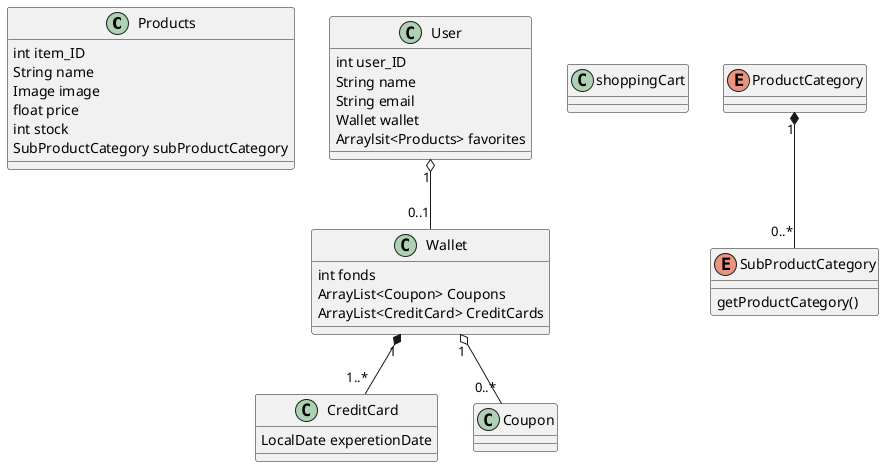 @startuml
class Products {
    int item_ID
    String name
    Image image
    float price
    int stock
    SubProductCategory subProductCategory
}

class User {
    int user_ID
    String name
    String email
    Wallet wallet
    Arraylsit<Products> favorites
}


Class Wallet {
    int fonds
    ArrayList<Coupon> Coupons
    ArrayList<CreditCard> CreditCards
}

class CreditCard {
    LocalDate experetionDate
}

class Coupon {
    
}

class shoppingCart {
    
}

enum ProductCategory {

}

enum SubProductCategory {

    getProductCategory()
}

Wallet "1" o-- "0..*" Coupon
Wallet "1" *-- "1..*" CreditCard
User "1" o-- "0..1" Wallet
ProductCategory "1" *-- "0..*" SubProductCategory

@enduml